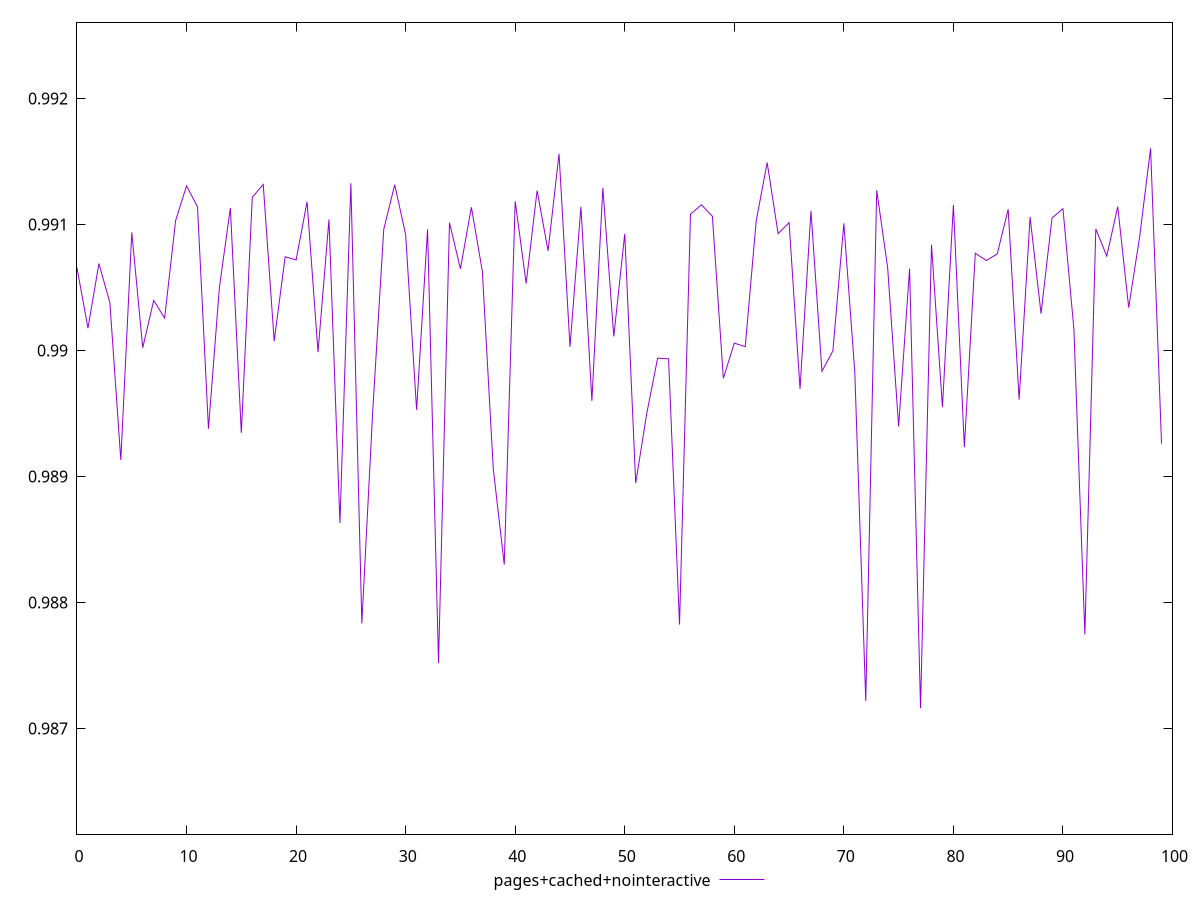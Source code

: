 $_pagesCachedNointeractive <<EOF
0.9906555947533724
0.9901771878264272
0.9906897959207225
0.9903802910624817
0.9891307097768111
0.9909369308768899
0.9900221611613655
0.990397692714436
0.990257255351386
0.991030496899786
0.9913073422110308
0.991139873192779
0.9893797541684992
0.9905021850607398
0.9911317982270875
0.9893465899094369
0.991216370147463
0.9913179821522692
0.990074951404446
0.9907444116308713
0.9907183946255316
0.9911804069315001
0.9899870380979132
0.9910393030516353
0.9886301909798851
0.9913272858152744
0.9878352099187342
0.9895268989396526
0.9909609996483104
0.9913157661297471
0.9909198784507061
0.9895291230690544
0.9909623609112049
0.9875209712323065
0.9910146782715468
0.9906484217269884
0.9911369577308193
0.9906294324366733
0.9890588732104946
0.9883011184618544
0.9911839847771644
0.9905329834778606
0.9912702643686063
0.9907915017941904
0.9915621126438396
0.9900298498221078
0.9911414428237986
0.9896011361802646
0.9912913679307914
0.9901120471521074
0.9909262468842946
0.9889478063789552
0.9894962276932407
0.9899392912987731
0.9899344610818086
0.9878257866073843
0.9910821323231667
0.9911566821764384
0.9910656910955701
0.989779673319612
0.9900586517376906
0.9900308106634106
0.9910295934181128
0.9914917785332218
0.9909273838294288
0.9910151304589971
0.9896961372160263
0.991108671011756
0.9898351460714636
0.9899976306517386
0.9910092509821968
0.9898281000049394
0.9872193776186365
0.9912718203925581
0.9906562887468369
0.9893979318522541
0.9906498103052366
0.9871620137564372
0.9908395950454862
0.9895508557831867
0.9911551141304817
0.989232683849119
0.9907719936306167
0.9907147073555731
0.9907660216104712
0.9911210248921094
0.9896104867023123
0.9910596055955788
0.9902932444679817
0.9910510367026731
0.9911257391703586
0.9901683738604328
0.9877472788451342
0.990964629415952
0.990749241951446
0.9911421154728548
0.9903411882744386
0.9909012129956803
0.9916049734548162
0.9892600345895526
EOF
set key outside below
set terminal pngcairo
set output "report_00005_2020-11-02T22-26-11.212Z/bootup-time/pages+cached+nointeractive//score.png"
set yrange [0.9861620137564372:0.9926049734548162]
plot $_pagesCachedNointeractive title "pages+cached+nointeractive" with line ,